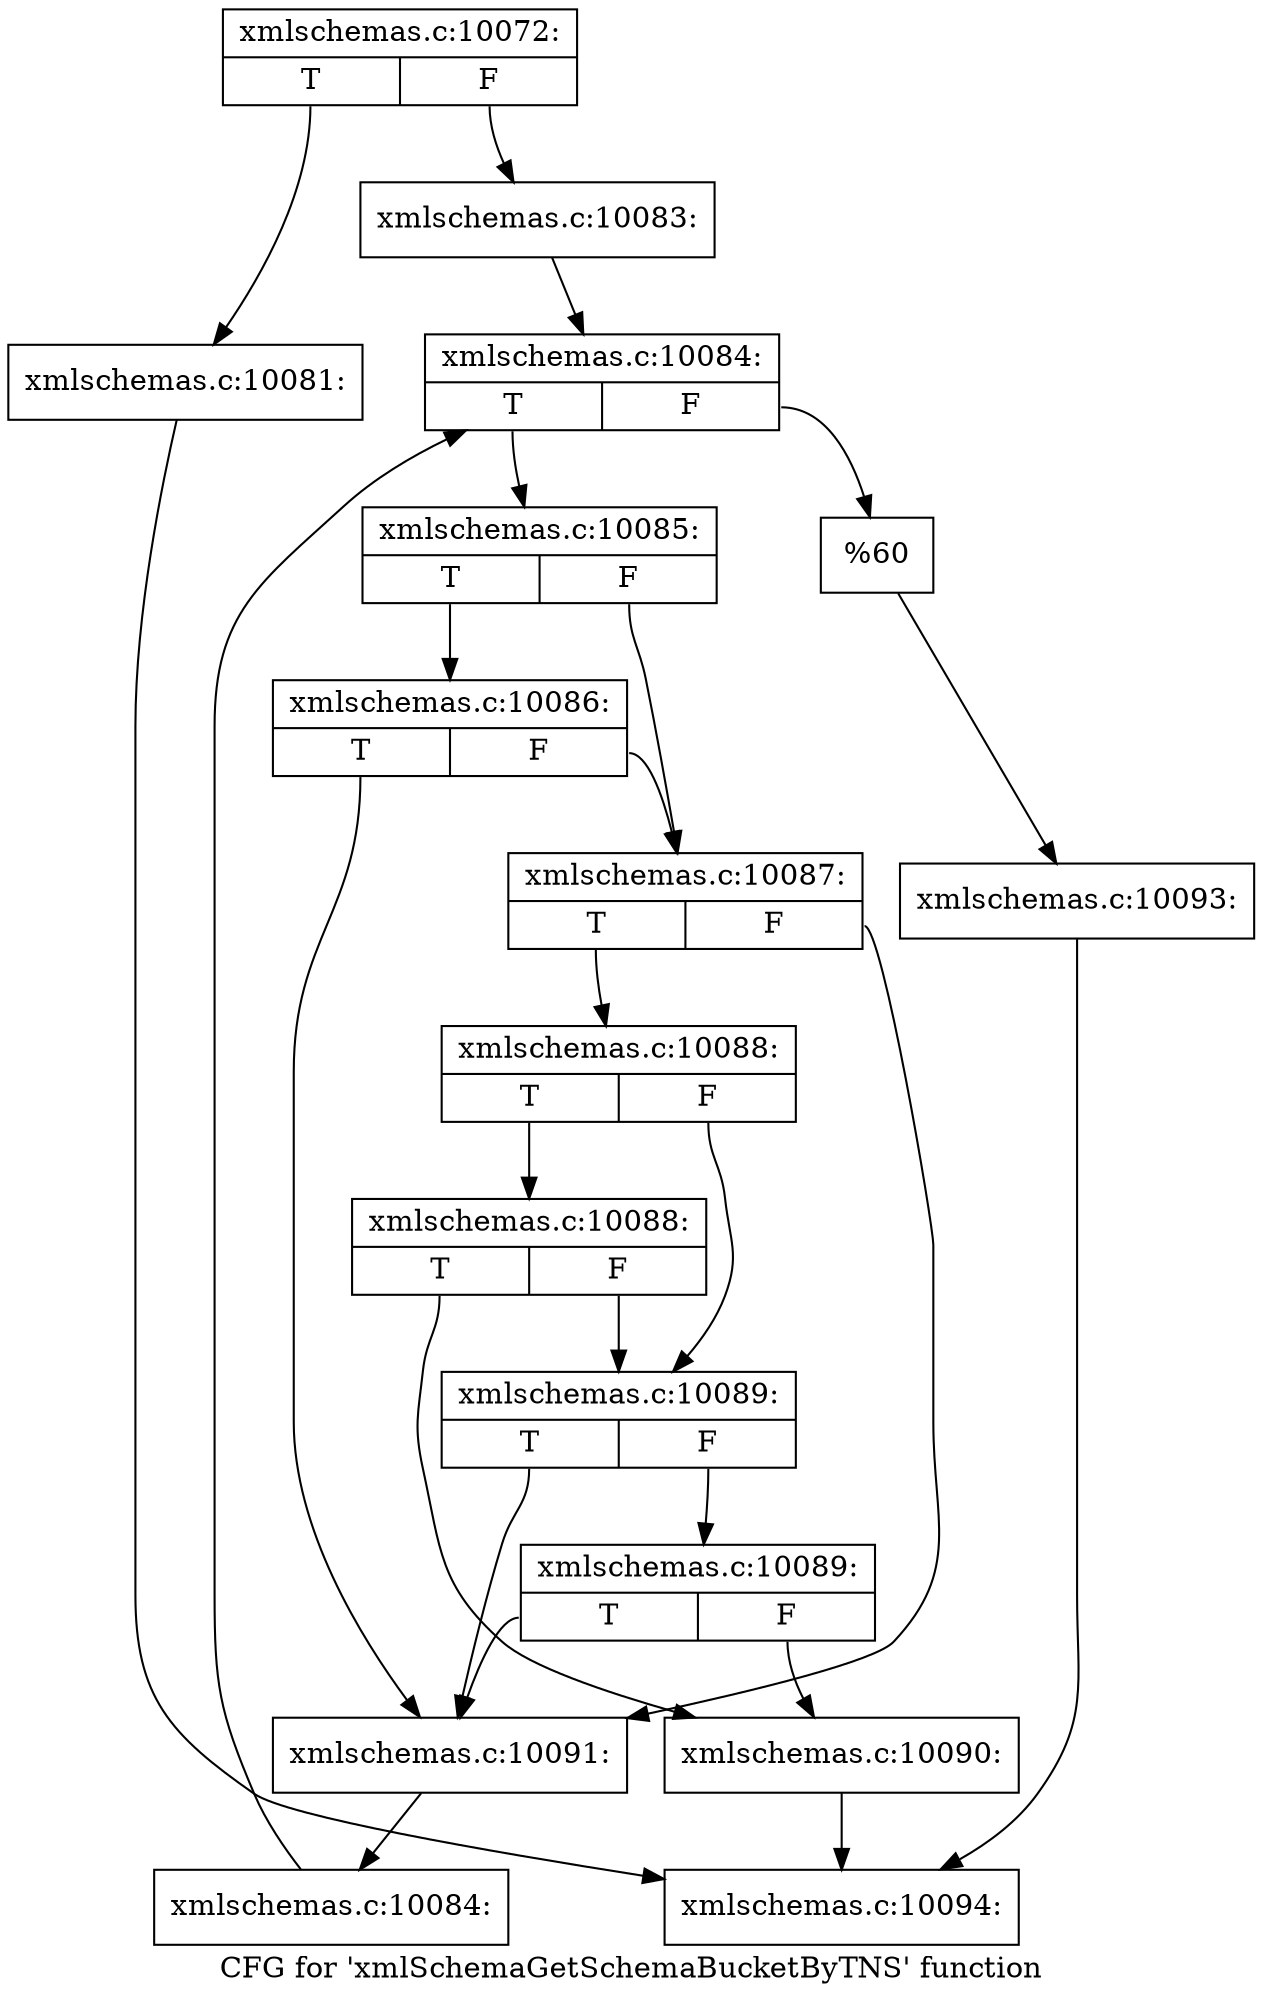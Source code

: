 digraph "CFG for 'xmlSchemaGetSchemaBucketByTNS' function" {
	label="CFG for 'xmlSchemaGetSchemaBucketByTNS' function";

	Node0x4c31bb0 [shape=record,label="{xmlschemas.c:10072:|{<s0>T|<s1>F}}"];
	Node0x4c31bb0:s0 -> Node0x4c332f0;
	Node0x4c31bb0:s1 -> Node0x4c33390;
	Node0x4c332f0 [shape=record,label="{xmlschemas.c:10081:}"];
	Node0x4c332f0 -> Node0x4c301c0;
	Node0x4c33390 [shape=record,label="{xmlschemas.c:10083:}"];
	Node0x4c33390 -> Node0x4c33d60;
	Node0x4c33d60 [shape=record,label="{xmlschemas.c:10084:|{<s0>T|<s1>F}}"];
	Node0x4c33d60:s0 -> Node0x4c34040;
	Node0x4c33d60:s1 -> Node0x4c33bc0;
	Node0x4c34040 [shape=record,label="{xmlschemas.c:10085:|{<s0>T|<s1>F}}"];
	Node0x4c34040:s0 -> Node0x4c34ae0;
	Node0x4c34040:s1 -> Node0x4c34a60;
	Node0x4c34ae0 [shape=record,label="{xmlschemas.c:10086:|{<s0>T|<s1>F}}"];
	Node0x4c34ae0:s0 -> Node0x4c34990;
	Node0x4c34ae0:s1 -> Node0x4c34a60;
	Node0x4c34a60 [shape=record,label="{xmlschemas.c:10087:|{<s0>T|<s1>F}}"];
	Node0x4c34a60:s0 -> Node0x4c349e0;
	Node0x4c34a60:s1 -> Node0x4c34990;
	Node0x4c349e0 [shape=record,label="{xmlschemas.c:10088:|{<s0>T|<s1>F}}"];
	Node0x4c349e0:s0 -> Node0x4c354b0;
	Node0x4c349e0:s1 -> Node0x4c35430;
	Node0x4c354b0 [shape=record,label="{xmlschemas.c:10088:|{<s0>T|<s1>F}}"];
	Node0x4c354b0:s0 -> Node0x4c34940;
	Node0x4c354b0:s1 -> Node0x4c35430;
	Node0x4c35430 [shape=record,label="{xmlschemas.c:10089:|{<s0>T|<s1>F}}"];
	Node0x4c35430:s0 -> Node0x4c34990;
	Node0x4c35430:s1 -> Node0x4c35940;
	Node0x4c35940 [shape=record,label="{xmlschemas.c:10089:|{<s0>T|<s1>F}}"];
	Node0x4c35940:s0 -> Node0x4c34990;
	Node0x4c35940:s1 -> Node0x4c34940;
	Node0x4c34940 [shape=record,label="{xmlschemas.c:10090:}"];
	Node0x4c34940 -> Node0x4c301c0;
	Node0x4c34990 [shape=record,label="{xmlschemas.c:10091:}"];
	Node0x4c34990 -> Node0x4c33fb0;
	Node0x4c33fb0 [shape=record,label="{xmlschemas.c:10084:}"];
	Node0x4c33fb0 -> Node0x4c33d60;
	Node0x4c33bc0 [shape=record,label="{%60}"];
	Node0x4c33bc0 -> Node0x4c33340;
	Node0x4c33340 [shape=record,label="{xmlschemas.c:10093:}"];
	Node0x4c33340 -> Node0x4c301c0;
	Node0x4c301c0 [shape=record,label="{xmlschemas.c:10094:}"];
}
